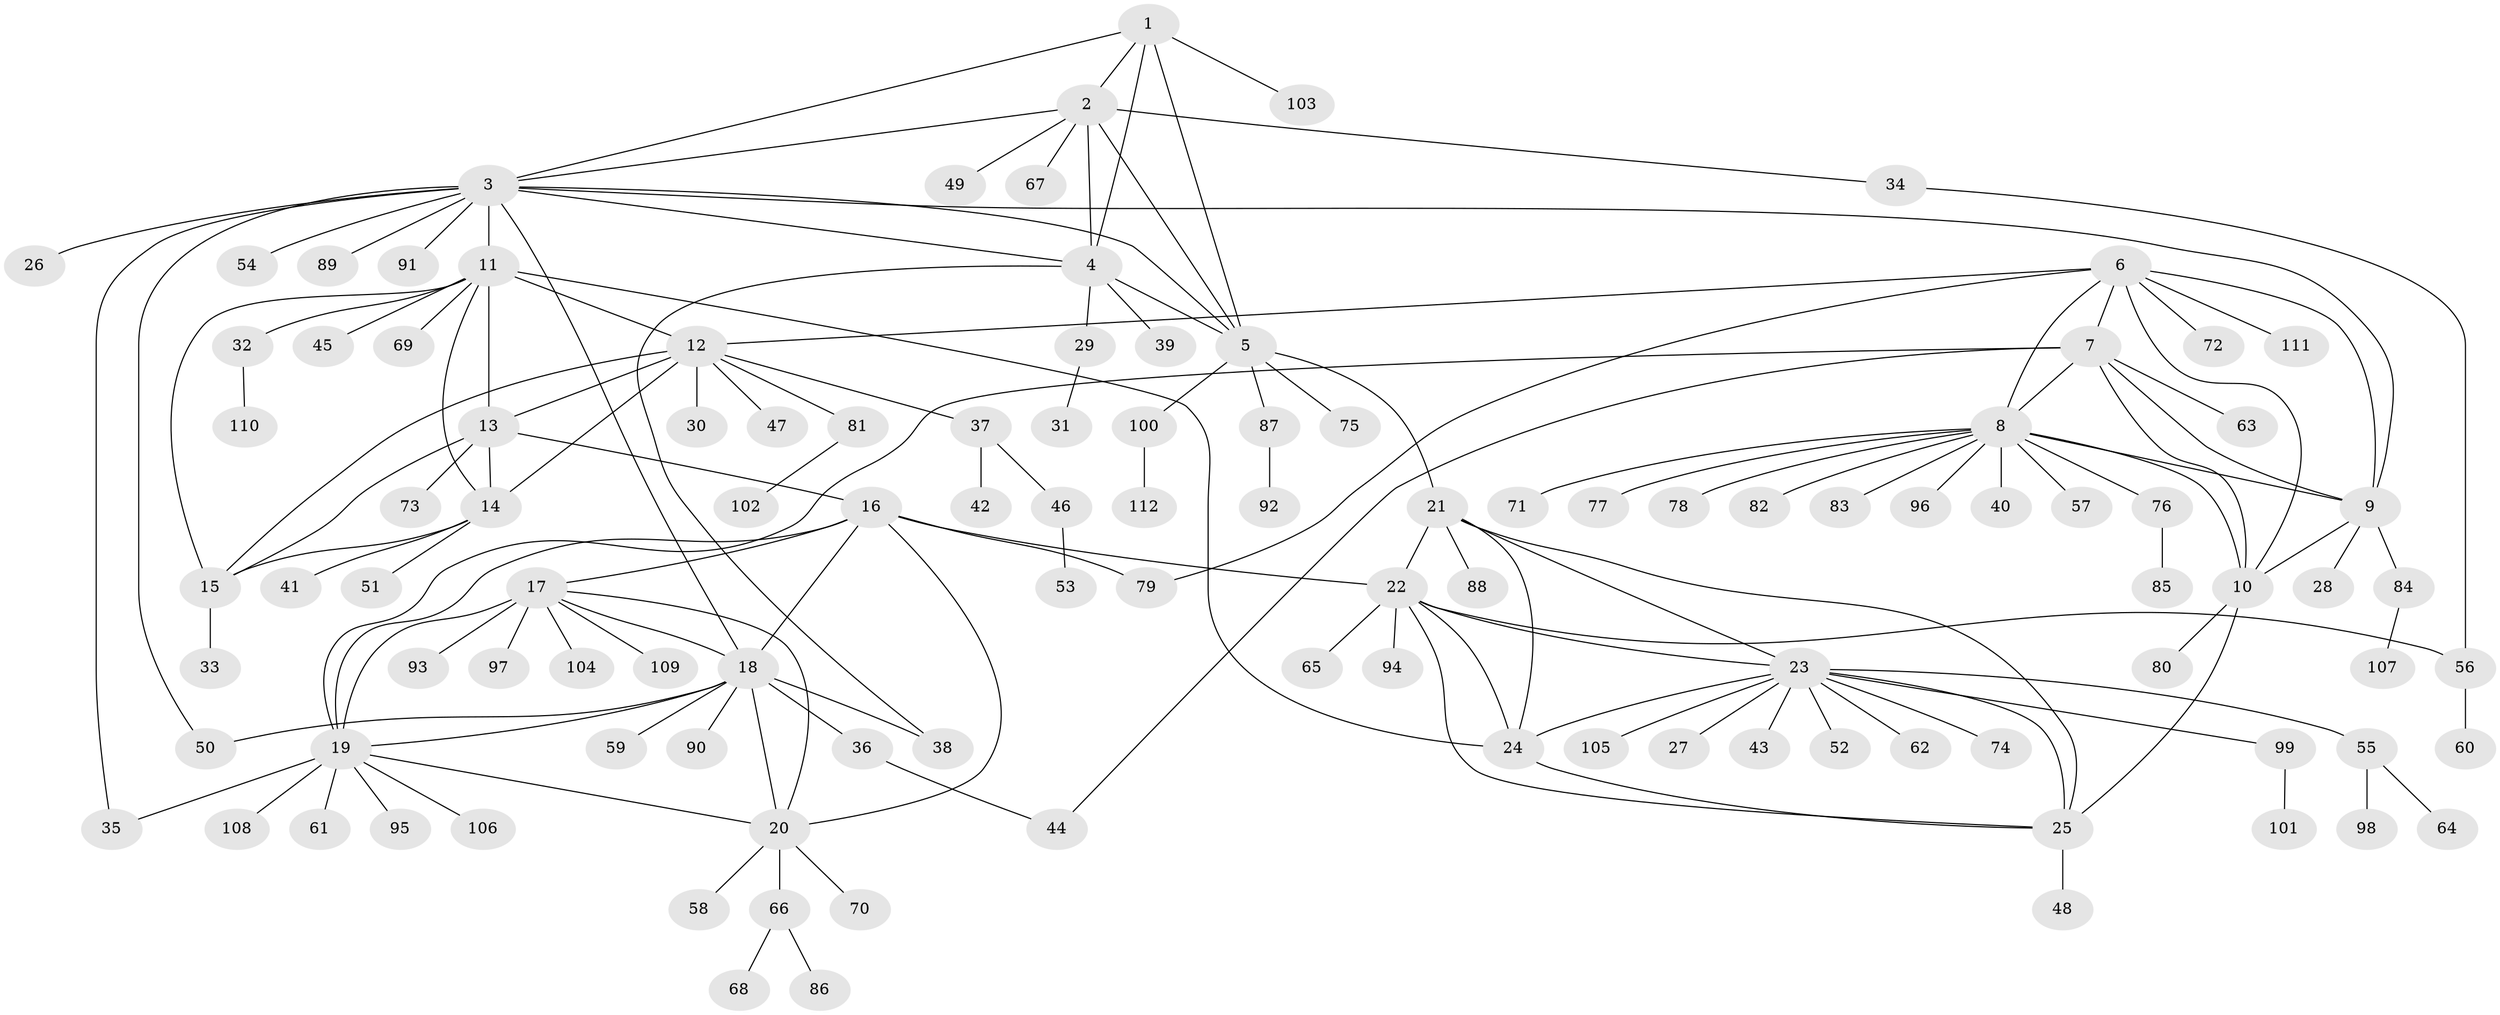 // coarse degree distribution, {5: 0.023529411764705882, 6: 0.08235294117647059, 12: 0.023529411764705882, 11: 0.023529411764705882, 15: 0.011764705882352941, 4: 0.011764705882352941, 9: 0.011764705882352941, 8: 0.023529411764705882, 3: 0.03529411764705882, 1: 0.6470588235294118, 2: 0.10588235294117647}
// Generated by graph-tools (version 1.1) at 2025/52/02/27/25 19:52:20]
// undirected, 112 vertices, 153 edges
graph export_dot {
graph [start="1"]
  node [color=gray90,style=filled];
  1;
  2;
  3;
  4;
  5;
  6;
  7;
  8;
  9;
  10;
  11;
  12;
  13;
  14;
  15;
  16;
  17;
  18;
  19;
  20;
  21;
  22;
  23;
  24;
  25;
  26;
  27;
  28;
  29;
  30;
  31;
  32;
  33;
  34;
  35;
  36;
  37;
  38;
  39;
  40;
  41;
  42;
  43;
  44;
  45;
  46;
  47;
  48;
  49;
  50;
  51;
  52;
  53;
  54;
  55;
  56;
  57;
  58;
  59;
  60;
  61;
  62;
  63;
  64;
  65;
  66;
  67;
  68;
  69;
  70;
  71;
  72;
  73;
  74;
  75;
  76;
  77;
  78;
  79;
  80;
  81;
  82;
  83;
  84;
  85;
  86;
  87;
  88;
  89;
  90;
  91;
  92;
  93;
  94;
  95;
  96;
  97;
  98;
  99;
  100;
  101;
  102;
  103;
  104;
  105;
  106;
  107;
  108;
  109;
  110;
  111;
  112;
  1 -- 2;
  1 -- 3;
  1 -- 4;
  1 -- 5;
  1 -- 103;
  2 -- 3;
  2 -- 4;
  2 -- 5;
  2 -- 34;
  2 -- 49;
  2 -- 67;
  3 -- 4;
  3 -- 5;
  3 -- 9;
  3 -- 11;
  3 -- 18;
  3 -- 26;
  3 -- 35;
  3 -- 50;
  3 -- 54;
  3 -- 89;
  3 -- 91;
  4 -- 5;
  4 -- 29;
  4 -- 38;
  4 -- 39;
  5 -- 21;
  5 -- 75;
  5 -- 87;
  5 -- 100;
  6 -- 7;
  6 -- 8;
  6 -- 9;
  6 -- 10;
  6 -- 12;
  6 -- 72;
  6 -- 79;
  6 -- 111;
  7 -- 8;
  7 -- 9;
  7 -- 10;
  7 -- 19;
  7 -- 44;
  7 -- 63;
  8 -- 9;
  8 -- 10;
  8 -- 40;
  8 -- 57;
  8 -- 71;
  8 -- 76;
  8 -- 77;
  8 -- 78;
  8 -- 82;
  8 -- 83;
  8 -- 96;
  9 -- 10;
  9 -- 28;
  9 -- 84;
  10 -- 25;
  10 -- 80;
  11 -- 12;
  11 -- 13;
  11 -- 14;
  11 -- 15;
  11 -- 24;
  11 -- 32;
  11 -- 45;
  11 -- 69;
  12 -- 13;
  12 -- 14;
  12 -- 15;
  12 -- 30;
  12 -- 37;
  12 -- 47;
  12 -- 81;
  13 -- 14;
  13 -- 15;
  13 -- 16;
  13 -- 73;
  14 -- 15;
  14 -- 41;
  14 -- 51;
  15 -- 33;
  16 -- 17;
  16 -- 18;
  16 -- 19;
  16 -- 20;
  16 -- 22;
  16 -- 79;
  17 -- 18;
  17 -- 19;
  17 -- 20;
  17 -- 93;
  17 -- 97;
  17 -- 104;
  17 -- 109;
  18 -- 19;
  18 -- 20;
  18 -- 36;
  18 -- 38;
  18 -- 50;
  18 -- 59;
  18 -- 90;
  19 -- 20;
  19 -- 35;
  19 -- 61;
  19 -- 95;
  19 -- 106;
  19 -- 108;
  20 -- 58;
  20 -- 66;
  20 -- 70;
  21 -- 22;
  21 -- 23;
  21 -- 24;
  21 -- 25;
  21 -- 88;
  22 -- 23;
  22 -- 24;
  22 -- 25;
  22 -- 56;
  22 -- 65;
  22 -- 94;
  23 -- 24;
  23 -- 25;
  23 -- 27;
  23 -- 43;
  23 -- 52;
  23 -- 55;
  23 -- 62;
  23 -- 74;
  23 -- 99;
  23 -- 105;
  24 -- 25;
  25 -- 48;
  29 -- 31;
  32 -- 110;
  34 -- 56;
  36 -- 44;
  37 -- 42;
  37 -- 46;
  46 -- 53;
  55 -- 64;
  55 -- 98;
  56 -- 60;
  66 -- 68;
  66 -- 86;
  76 -- 85;
  81 -- 102;
  84 -- 107;
  87 -- 92;
  99 -- 101;
  100 -- 112;
}
